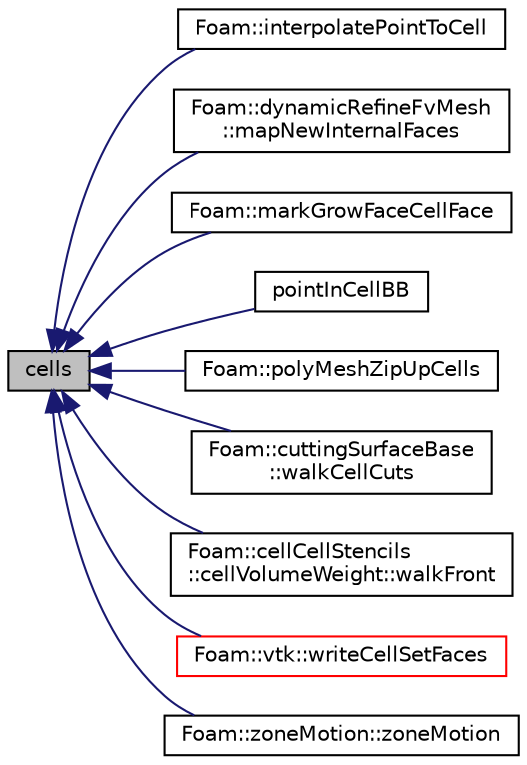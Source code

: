 digraph "cells"
{
  bgcolor="transparent";
  edge [fontname="Helvetica",fontsize="10",labelfontname="Helvetica",labelfontsize="10"];
  node [fontname="Helvetica",fontsize="10",shape=record];
  rankdir="LR";
  Node1 [label="cells",height=0.2,width=0.4,color="black", fillcolor="grey75", style="filled" fontcolor="black"];
  Node1 -> Node2 [dir="back",color="midnightblue",fontsize="10",style="solid",fontname="Helvetica"];
  Node2 [label="Foam::interpolatePointToCell",height=0.2,width=0.4,color="black",URL="$namespaceFoam.html#a818720045c0fa650b5ec0038ef8cdd46"];
  Node1 -> Node3 [dir="back",color="midnightblue",fontsize="10",style="solid",fontname="Helvetica"];
  Node3 [label="Foam::dynamicRefineFvMesh\l::mapNewInternalFaces",height=0.2,width=0.4,color="black",URL="$classFoam_1_1dynamicRefineFvMesh.html#a3ff19d9b4928097cda95bb4bde552c97",tooltip="Map single non-flux surface&lt;Type&gt;Field. "];
  Node1 -> Node4 [dir="back",color="midnightblue",fontsize="10",style="solid",fontname="Helvetica"];
  Node4 [label="Foam::markGrowFaceCellFace",height=0.2,width=0.4,color="black",URL="$namespaceFoam.html#a6b1718b03ef55dc0019b279e4c827100"];
  Node1 -> Node5 [dir="back",color="midnightblue",fontsize="10",style="solid",fontname="Helvetica"];
  Node5 [label="pointInCellBB",height=0.2,width=0.4,color="black",URL="$classFoam_1_1primitiveMesh.html#a10d14ad8e2629dbc897330ab411dc4cc",tooltip="Return true if the point in the cell bounding box. "];
  Node1 -> Node6 [dir="back",color="midnightblue",fontsize="10",style="solid",fontname="Helvetica"];
  Node6 [label="Foam::polyMeshZipUpCells",height=0.2,width=0.4,color="black",URL="$namespaceFoam.html#ab957fb2d74d8de84991a6246e876ecd2"];
  Node1 -> Node7 [dir="back",color="midnightblue",fontsize="10",style="solid",fontname="Helvetica"];
  Node7 [label="Foam::cuttingSurfaceBase\l::walkCellCuts",height=0.2,width=0.4,color="black",URL="$classFoam_1_1cuttingSurfaceBase.html#a13973a2752e1122847e87e07db0f56b2",tooltip="Walk cell cuts to create faces. "];
  Node1 -> Node8 [dir="back",color="midnightblue",fontsize="10",style="solid",fontname="Helvetica"];
  Node8 [label="Foam::cellCellStencils\l::cellVolumeWeight::walkFront",height=0.2,width=0.4,color="black",URL="$classFoam_1_1cellCellStencils_1_1cellVolumeWeight.html#a533ac3097eaec646e4e1e46c25c9443e"];
  Node1 -> Node9 [dir="back",color="midnightblue",fontsize="10",style="solid",fontname="Helvetica"];
  Node9 [label="Foam::vtk::writeCellSetFaces",height=0.2,width=0.4,color="red",URL="$namespaceFoam_1_1vtk.html#a4bcc9ae0fd0d1d4c3f22fc034a610f28",tooltip="Write perimeter faces of cellset to vtk polydata file. "];
  Node1 -> Node10 [dir="back",color="midnightblue",fontsize="10",style="solid",fontname="Helvetica"];
  Node10 [label="Foam::zoneMotion::zoneMotion",height=0.2,width=0.4,color="black",URL="$classFoam_1_1zoneMotion.html#ab542405b7fcbc09b790f2c36dbb15e83",tooltip="Construct from dictionary. "];
}
